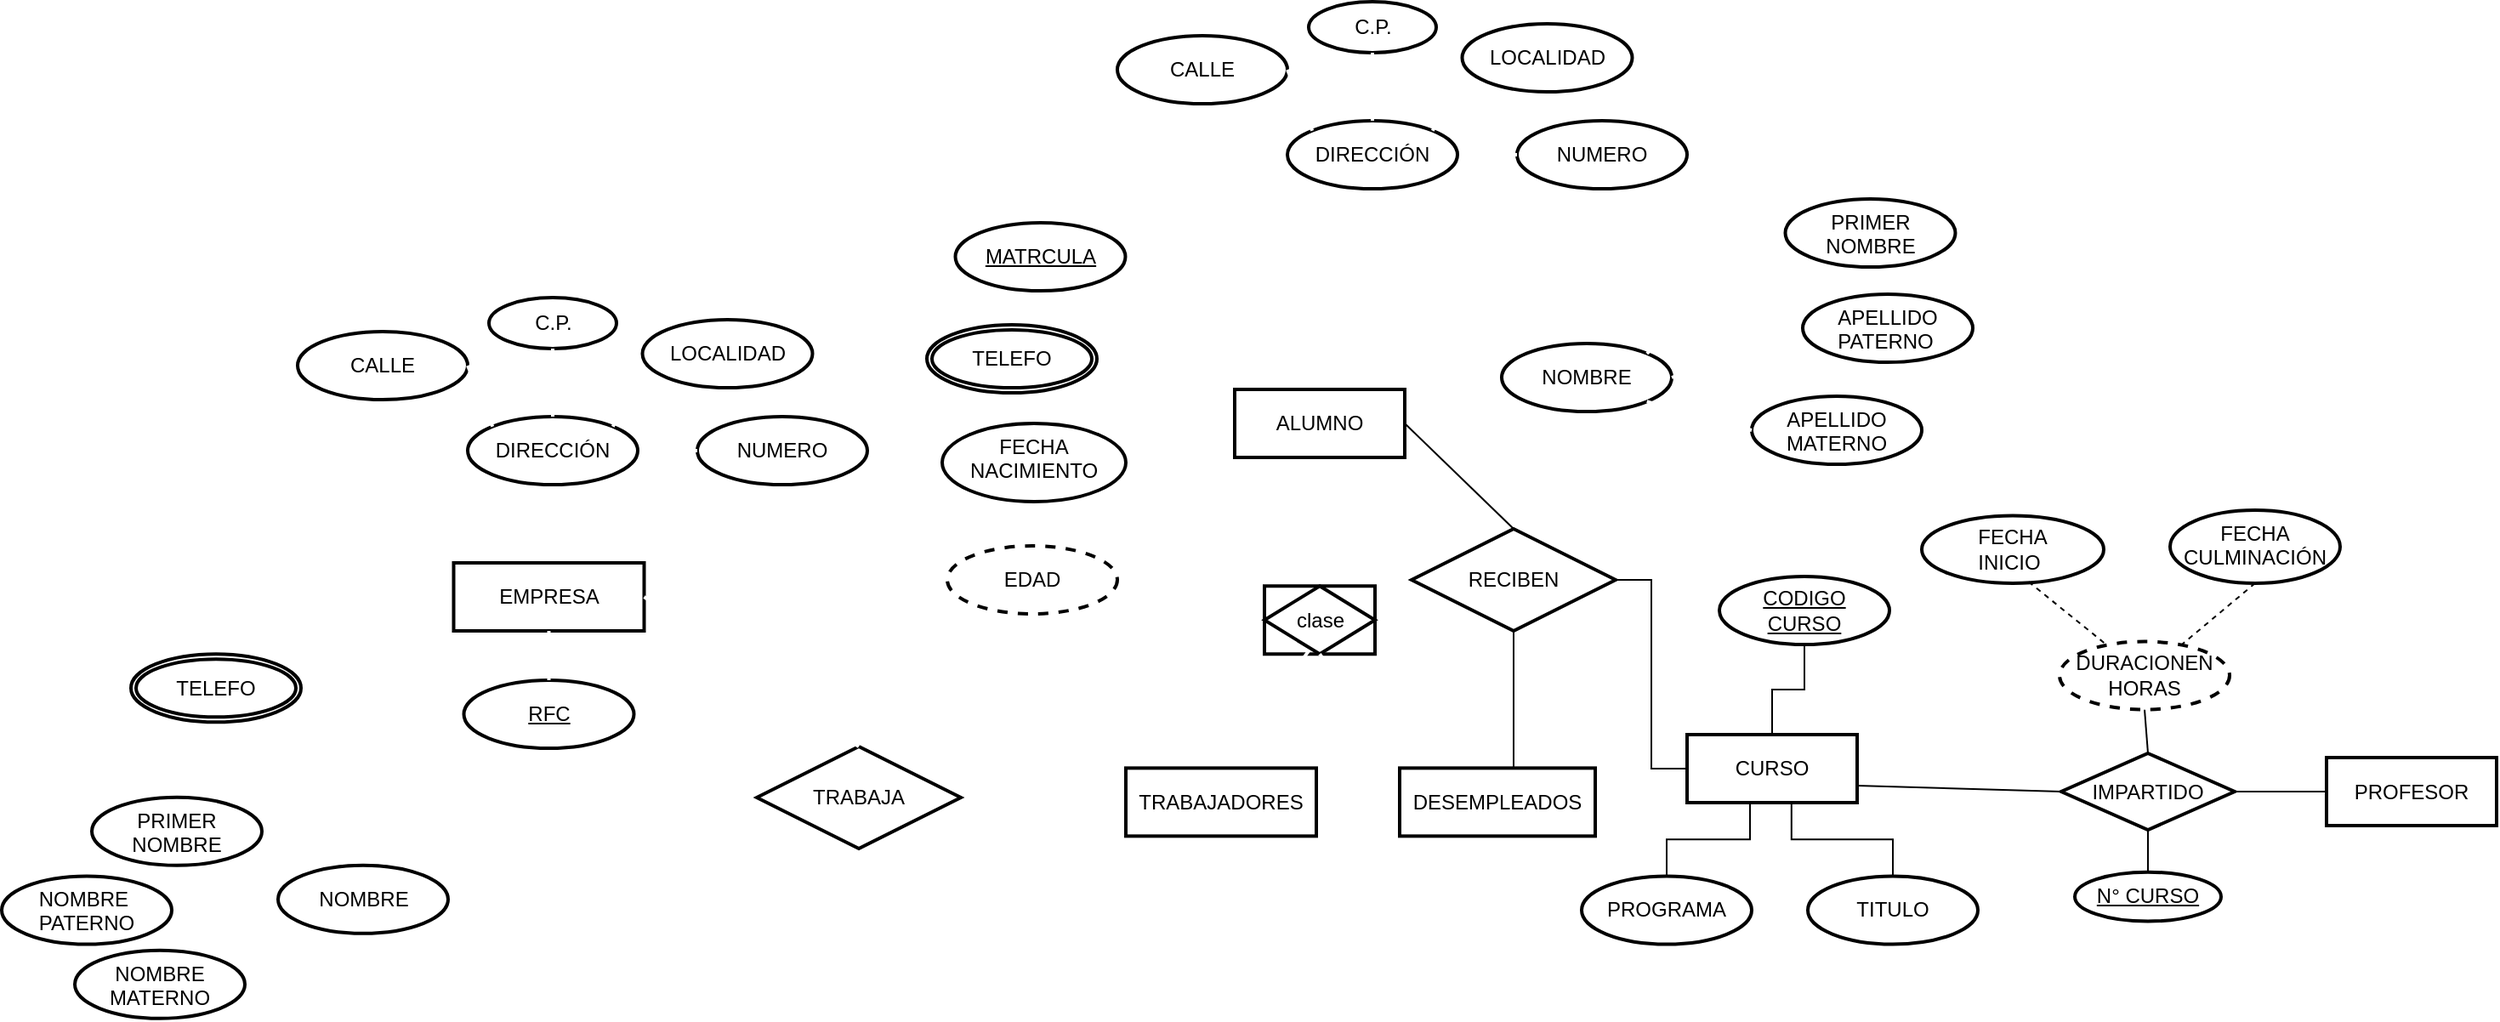 <mxfile version="13.9.9" type="device"><diagram id="2bhFQ5vnJy3k9uLwVD-0" name="Página-1"><mxGraphModel dx="2099" dy="528" grid="0" gridSize="10" guides="1" tooltips="1" connect="1" arrows="1" fold="1" page="1" pageScale="1" pageWidth="1169" pageHeight="827" math="0" shadow="0"><root><mxCell id="0"/><mxCell id="1" parent="0"/><mxCell id="EAojzqrtzJXdcEWDjmv7-23" style="edgeStyle=none;orthogonalLoop=1;jettySize=auto;html=1;exitX=1;exitY=0;exitDx=0;exitDy=0;entryX=0;entryY=0.5;entryDx=0;entryDy=0;endArrow=none;fontSize=12;strokeWidth=2;fillColor=#FFFFFF;strokeColor=#FFFFFF;" parent="1" source="EAojzqrtzJXdcEWDjmv7-1" target="EAojzqrtzJXdcEWDjmv7-16" edge="1"><mxGeometry relative="1" as="geometry"/></mxCell><mxCell id="EAojzqrtzJXdcEWDjmv7-24" style="edgeStyle=none;orthogonalLoop=1;jettySize=auto;html=1;exitX=0.5;exitY=0;exitDx=0;exitDy=0;entryX=0.5;entryY=1;entryDx=0;entryDy=0;endArrow=none;fontSize=12;strokeWidth=2;fillColor=#FFFFFF;strokeColor=#FFFFFF;" parent="1" source="EAojzqrtzJXdcEWDjmv7-1" target="EAojzqrtzJXdcEWDjmv7-15" edge="1"><mxGeometry relative="1" as="geometry"/></mxCell><mxCell id="EAojzqrtzJXdcEWDjmv7-25" style="edgeStyle=none;orthogonalLoop=1;jettySize=auto;html=1;exitX=0;exitY=0;exitDx=0;exitDy=0;endArrow=none;fontSize=12;strokeWidth=2;fillColor=#FFFFFF;strokeColor=#FFFFFF;entryX=1;entryY=0.5;entryDx=0;entryDy=0;" parent="1" source="EAojzqrtzJXdcEWDjmv7-1" target="EAojzqrtzJXdcEWDjmv7-31" edge="1"><mxGeometry relative="1" as="geometry"><mxPoint x="432.25" y="218" as="targetPoint"/></mxGeometry></mxCell><mxCell id="EAojzqrtzJXdcEWDjmv7-5" style="edgeStyle=orthogonalEdgeStyle;orthogonalLoop=1;jettySize=auto;html=1;exitX=0.5;exitY=0;exitDx=0;exitDy=0;entryX=0.5;entryY=1;entryDx=0;entryDy=0;endArrow=none;fontSize=12;strokeWidth=2;fillColor=#FFFFFF;strokeColor=#FFFFFF;" parent="1" source="EAojzqrtzJXdcEWDjmv7-2" target="EAojzqrtzJXdcEWDjmv7-1" edge="1"><mxGeometry relative="1" as="geometry"/></mxCell><mxCell id="EAojzqrtzJXdcEWDjmv7-27" style="edgeStyle=none;rounded=0;orthogonalLoop=1;jettySize=auto;html=1;exitX=1;exitY=0.5;exitDx=0;exitDy=0;entryX=0;entryY=0.5;entryDx=0;entryDy=0;endArrow=none;endFill=0;strokeColor=#FFFFFF;strokeWidth=2;" parent="1" source="EAojzqrtzJXdcEWDjmv7-26" target="EAojzqrtzJXdcEWDjmv7-1" edge="1"><mxGeometry relative="1" as="geometry"/></mxCell><mxCell id="EAojzqrtzJXdcEWDjmv7-30" style="edgeStyle=none;rounded=0;orthogonalLoop=1;jettySize=auto;html=1;exitX=1;exitY=0.5;exitDx=0;exitDy=0;entryX=0.143;entryY=0.986;entryDx=0;entryDy=0;endArrow=none;endFill=0;strokeColor=#FFFFFF;strokeWidth=2;fontColor=#000000;entryPerimeter=0;" parent="1" source="EAojzqrtzJXdcEWDjmv7-29" target="EAojzqrtzJXdcEWDjmv7-1" edge="1"><mxGeometry relative="1" as="geometry"/></mxCell><mxCell id="EAojzqrtzJXdcEWDjmv7-43" style="edgeStyle=none;rounded=0;orthogonalLoop=1;jettySize=auto;html=1;exitX=0;exitY=0.5;exitDx=0;exitDy=0;entryX=1;entryY=0.5;entryDx=0;entryDy=0;endArrow=none;endFill=0;strokeColor=#FFFFFF;strokeWidth=2;fontColor=#000000;dashed=1;" parent="1" source="EAojzqrtzJXdcEWDjmv7-33" edge="1"><mxGeometry relative="1" as="geometry"><mxPoint x="-165.5" y="562.88" as="targetPoint"/></mxGeometry></mxCell><mxCell id="EAojzqrtzJXdcEWDjmv7-44" style="edgeStyle=none;rounded=0;orthogonalLoop=1;jettySize=auto;html=1;exitX=0;exitY=0;exitDx=0;exitDy=0;entryX=1;entryY=0.5;entryDx=0;entryDy=0;endArrow=none;endFill=0;strokeColor=#FFFFFF;strokeWidth=2;fontColor=#000000;dashed=1;" parent="1" source="EAojzqrtzJXdcEWDjmv7-33" target="EAojzqrtzJXdcEWDjmv7-34" edge="1"><mxGeometry relative="1" as="geometry"/></mxCell><mxCell id="EAojzqrtzJXdcEWDjmv7-45" style="edgeStyle=none;rounded=0;orthogonalLoop=1;jettySize=auto;html=1;exitX=0;exitY=1;exitDx=0;exitDy=0;entryX=1;entryY=0.5;entryDx=0;entryDy=0;endArrow=none;endFill=0;strokeColor=#FFFFFF;strokeWidth=2;fontColor=#000000;dashed=1;" parent="1" source="EAojzqrtzJXdcEWDjmv7-33" target="EAojzqrtzJXdcEWDjmv7-36" edge="1"><mxGeometry relative="1" as="geometry"/></mxCell><mxCell id="EAojzqrtzJXdcEWDjmv7-50" style="edgeStyle=none;rounded=0;orthogonalLoop=1;jettySize=auto;html=1;exitX=0.25;exitY=0;exitDx=0;exitDy=0;entryX=0.5;entryY=0;entryDx=0;entryDy=0;endArrow=none;endFill=0;strokeColor=#FFFFFF;strokeWidth=2;fontColor=#000000;" parent="1" source="EAojzqrtzJXdcEWDjmv7-1" edge="1"><mxGeometry relative="1" as="geometry"><mxPoint x="494.25" y="288" as="sourcePoint"/><mxPoint x="519.25" y="288" as="targetPoint"/></mxGeometry></mxCell><mxCell id="EAojzqrtzJXdcEWDjmv7-81" style="edgeStyle=none;rounded=0;orthogonalLoop=1;jettySize=auto;html=1;entryX=0;entryY=1;entryDx=0;entryDy=0;endArrow=none;endFill=0;strokeColor=#FFFFFF;strokeWidth=2;fontColor=#000000;exitX=1;exitY=0.5;exitDx=0;exitDy=0;" parent="1" source="a6nEGVlVIz2e9-5Iop1X-9" target="EAojzqrtzJXdcEWDjmv7-1" edge="1"><mxGeometry relative="1" as="geometry"><mxPoint x="421" y="310" as="sourcePoint"/></mxGeometry></mxCell><mxCell id="EAojzqrtzJXdcEWDjmv7-2" value="&lt;font color=&quot;#000000&quot;&gt;clase&lt;br&gt;&lt;/font&gt;" style="shape=associativeEntity;whiteSpace=wrap;html=1;align=center;strokeColor=#000000;strokeWidth=2;fillColor=#FFFFFF;" parent="1" vertex="1"><mxGeometry x="481.5" y="378.63" width="65" height="40" as="geometry"/></mxCell><mxCell id="EAojzqrtzJXdcEWDjmv7-33" value="&lt;font color=&quot;#000000&quot;&gt;NOMBRE&lt;/font&gt;" style="ellipse;whiteSpace=wrap;html=1;align=center;strokeColor=#000000;strokeWidth=2;fillColor=#FFFFFF;" parent="1" vertex="1"><mxGeometry x="-98.5" y="542.88" width="100" height="40" as="geometry"/></mxCell><mxCell id="EAojzqrtzJXdcEWDjmv7-34" value="&lt;font color=&quot;#000000&quot;&gt;PRIMER&lt;br&gt;NOMBRE&lt;br&gt;&lt;/font&gt;" style="ellipse;whiteSpace=wrap;html=1;align=center;strokeColor=#000000;strokeWidth=2;fillColor=#FFFFFF;verticalAlign=top;" parent="1" vertex="1"><mxGeometry x="-208" y="502.88" width="100" height="40" as="geometry"/></mxCell><mxCell id="EAojzqrtzJXdcEWDjmv7-35" value="&lt;div style=&quot;text-align: justify&quot;&gt;&lt;span style=&quot;color: rgb(0 , 0 , 0)&quot;&gt;NOMBRE&lt;/span&gt;&lt;/div&gt;&lt;font color=&quot;#000000&quot;&gt;&lt;div style=&quot;text-align: justify&quot;&gt;&lt;span&gt;PATERNO&lt;/span&gt;&lt;/div&gt;&lt;div style=&quot;text-align: justify&quot;&gt;&lt;br&gt;&lt;/div&gt;&lt;/font&gt;" style="ellipse;whiteSpace=wrap;html=1;align=center;strokeColor=#000000;strokeWidth=2;fillColor=#FFFFFF;verticalAlign=top;" parent="1" vertex="1"><mxGeometry x="-261" y="549.25" width="100" height="40" as="geometry"/></mxCell><mxCell id="EAojzqrtzJXdcEWDjmv7-36" value="&lt;font color=&quot;#000000&quot;&gt;NOMBRE&lt;br&gt;MATERNO&lt;br&gt;&lt;/font&gt;" style="ellipse;whiteSpace=wrap;html=1;align=center;strokeColor=#000000;strokeWidth=2;fillColor=#FFFFFF;verticalAlign=top;" parent="1" vertex="1"><mxGeometry x="-218" y="592.88" width="100" height="40" as="geometry"/></mxCell><mxCell id="EAojzqrtzJXdcEWDjmv7-37" value="&lt;font color=&quot;#000000&quot;&gt;TELEFO&lt;/font&gt;" style="ellipse;shape=doubleEllipse;margin=3;whiteSpace=wrap;html=1;align=center;strokeWidth=2;fillColor=#FFFFFF;strokeColor=#000000;" parent="1" vertex="1"><mxGeometry x="-185" y="418.63" width="100" height="40" as="geometry"/></mxCell><mxCell id="EAojzqrtzJXdcEWDjmv7-52" value="&lt;font color=&quot;#000000&quot;&gt;CURSO&lt;/font&gt;" style="whiteSpace=wrap;html=1;align=center;fillColor=#FFFFFF;strokeWidth=2;strokeColor=#000000;" parent="1" vertex="1"><mxGeometry x="730" y="466" width="100" height="40" as="geometry"/></mxCell><mxCell id="a6nEGVlVIz2e9-5Iop1X-30" style="edgeStyle=orthogonalEdgeStyle;rounded=0;orthogonalLoop=1;jettySize=auto;html=1;exitX=0.5;exitY=0;exitDx=0;exitDy=0;endArrow=none;endFill=0;entryX=0.37;entryY=1.025;entryDx=0;entryDy=0;entryPerimeter=0;" edge="1" parent="1" source="EAojzqrtzJXdcEWDjmv7-56" target="EAojzqrtzJXdcEWDjmv7-52"><mxGeometry relative="1" as="geometry"><mxPoint x="767" y="515" as="targetPoint"/></mxGeometry></mxCell><mxCell id="EAojzqrtzJXdcEWDjmv7-56" value="&lt;div style=&quot;text-align: justify&quot;&gt;&lt;span style=&quot;color: rgb(0 , 0 , 0)&quot;&gt;PROGRAMA&lt;/span&gt;&lt;/div&gt;" style="ellipse;whiteSpace=wrap;html=1;align=center;strokeColor=#000000;strokeWidth=2;fillColor=#FFFFFF;verticalAlign=middle;" parent="1" vertex="1"><mxGeometry x="668" y="549.25" width="100" height="40" as="geometry"/></mxCell><mxCell id="a6nEGVlVIz2e9-5Iop1X-31" style="edgeStyle=orthogonalEdgeStyle;rounded=0;orthogonalLoop=1;jettySize=auto;html=1;exitX=0.5;exitY=0;exitDx=0;exitDy=0;endArrow=none;endFill=0;entryX=0.614;entryY=0.991;entryDx=0;entryDy=0;entryPerimeter=0;" edge="1" parent="1" source="EAojzqrtzJXdcEWDjmv7-58" target="EAojzqrtzJXdcEWDjmv7-52"><mxGeometry relative="1" as="geometry"><mxPoint x="831.524" y="505.524" as="targetPoint"/></mxGeometry></mxCell><mxCell id="EAojzqrtzJXdcEWDjmv7-58" value="&lt;div style=&quot;text-align: justify&quot;&gt;&lt;span style=&quot;color: rgb(0 , 0 , 0)&quot;&gt;TITULO&lt;/span&gt;&lt;/div&gt;" style="ellipse;whiteSpace=wrap;html=1;align=center;strokeColor=#000000;strokeWidth=2;fillColor=#FFFFFF;verticalAlign=middle;" parent="1" vertex="1"><mxGeometry x="801" y="549.25" width="100" height="40" as="geometry"/></mxCell><mxCell id="a6nEGVlVIz2e9-5Iop1X-35" style="edgeStyle=none;rounded=0;orthogonalLoop=1;jettySize=auto;html=1;exitX=0.5;exitY=0;exitDx=0;exitDy=0;entryX=0.5;entryY=1;entryDx=0;entryDy=0;endArrow=none;endFill=0;" edge="1" parent="1" source="a6nEGVlVIz2e9-5Iop1X-38" target="a6nEGVlVIz2e9-5Iop1X-22"><mxGeometry relative="1" as="geometry"><mxPoint x="1084" y="558" as="sourcePoint"/></mxGeometry></mxCell><mxCell id="EAojzqrtzJXdcEWDjmv7-1" value="&lt;font color=&quot;#000000&quot;&gt;ALUMNO&lt;/font&gt;" style="whiteSpace=wrap;html=1;align=center;fillColor=#FFFFFF;strokeWidth=2;strokeColor=#000000;" parent="1" vertex="1"><mxGeometry x="464" y="263" width="100" height="40" as="geometry"/></mxCell><mxCell id="EAojzqrtzJXdcEWDjmv7-92" style="edgeStyle=none;rounded=0;orthogonalLoop=1;jettySize=auto;html=1;exitX=1;exitY=0.5;exitDx=0;exitDy=0;entryX=0;entryY=0.5;entryDx=0;entryDy=0;endArrow=none;endFill=0;strokeColor=#FFFFFF;strokeWidth=2;fontColor=#000000;" parent="1" source="EAojzqrtzJXdcEWDjmv7-87" target="EAojzqrtzJXdcEWDjmv7-6" edge="1"><mxGeometry relative="1" as="geometry"/></mxCell><mxCell id="EAojzqrtzJXdcEWDjmv7-87" value="TRABAJA" style="shape=rhombus;perimeter=rhombusPerimeter;whiteSpace=wrap;html=1;align=center;strokeColor=#000000;strokeWidth=2;fillColor=#FFFFFF;fontColor=#000000;" parent="1" vertex="1"><mxGeometry x="183" y="473" width="120" height="60" as="geometry"/></mxCell><mxCell id="8J6_lxpnhO6cnS__7ATa-8" style="rounded=0;orthogonalLoop=1;jettySize=auto;html=1;exitX=0.5;exitY=0;exitDx=0;exitDy=0;entryX=1;entryY=0.5;entryDx=0;entryDy=0;endArrow=none;endFill=0;" parent="1" source="EAojzqrtzJXdcEWDjmv7-112" target="EAojzqrtzJXdcEWDjmv7-1" edge="1"><mxGeometry relative="1" as="geometry"/></mxCell><mxCell id="a6nEGVlVIz2e9-5Iop1X-43" style="edgeStyle=elbowEdgeStyle;rounded=0;orthogonalLoop=1;jettySize=auto;html=1;endArrow=none;endFill=0;entryX=0;entryY=0.5;entryDx=0;entryDy=0;" edge="1" parent="1" source="EAojzqrtzJXdcEWDjmv7-112" target="EAojzqrtzJXdcEWDjmv7-52"><mxGeometry relative="1" as="geometry"><mxPoint x="648" y="427.667" as="targetPoint"/></mxGeometry></mxCell><mxCell id="a6nEGVlVIz2e9-5Iop1X-44" value="" style="edgeStyle=elbowEdgeStyle;rounded=0;orthogonalLoop=1;jettySize=auto;html=1;endArrow=none;endFill=0;exitX=0.5;exitY=1;exitDx=0;exitDy=0;" edge="1" parent="1" source="EAojzqrtzJXdcEWDjmv7-112" target="EAojzqrtzJXdcEWDjmv7-7"><mxGeometry relative="1" as="geometry"/></mxCell><mxCell id="EAojzqrtzJXdcEWDjmv7-112" value="RECIBEN" style="shape=rhombus;perimeter=rhombusPerimeter;whiteSpace=wrap;html=1;align=center;strokeColor=#000000;strokeWidth=2;fillColor=#FFFFFF;fontColor=#000000;" parent="1" vertex="1"><mxGeometry x="568" y="345" width="120" height="60" as="geometry"/></mxCell><mxCell id="EAojzqrtzJXdcEWDjmv7-132" value="" style="group" parent="1" vertex="1" connectable="0"><mxGeometry x="395" y="35" width="335" height="110" as="geometry"/></mxCell><mxCell id="EAojzqrtzJXdcEWDjmv7-70" style="edgeStyle=none;rounded=0;orthogonalLoop=1;jettySize=auto;html=1;exitX=0.5;exitY=0;exitDx=0;exitDy=0;endArrow=none;endFill=0;strokeColor=#FFFFFF;strokeWidth=2;fontColor=#000000;" parent="EAojzqrtzJXdcEWDjmv7-132" source="EAojzqrtzJXdcEWDjmv7-67" target="EAojzqrtzJXdcEWDjmv7-67" edge="1"><mxGeometry relative="1" as="geometry"/></mxCell><mxCell id="EAojzqrtzJXdcEWDjmv7-71" style="edgeStyle=none;rounded=0;orthogonalLoop=1;jettySize=auto;html=1;exitX=0.5;exitY=0;exitDx=0;exitDy=0;endArrow=none;endFill=0;strokeColor=#FFFFFF;strokeWidth=2;fontColor=#000000;" parent="EAojzqrtzJXdcEWDjmv7-132" edge="1"><mxGeometry relative="1" as="geometry"><mxPoint x="280" as="sourcePoint"/><mxPoint x="280" as="targetPoint"/></mxGeometry></mxCell><mxCell id="EAojzqrtzJXdcEWDjmv7-15" value="&lt;font color=&quot;#000000&quot;&gt;DIRECCIÓN&lt;/font&gt;" style="ellipse;whiteSpace=wrap;html=1;align=center;strokeColor=#000000;strokeWidth=2;fillColor=#FFFFFF;" parent="EAojzqrtzJXdcEWDjmv7-132" vertex="1"><mxGeometry x="100" y="70" width="100" height="40" as="geometry"/></mxCell><mxCell id="EAojzqrtzJXdcEWDjmv7-66" value="&lt;font color=&quot;#000000&quot;&gt;CALLE&lt;/font&gt;" style="ellipse;whiteSpace=wrap;html=1;align=center;strokeColor=#000000;strokeWidth=2;fillColor=#FFFFFF;" parent="EAojzqrtzJXdcEWDjmv7-132" vertex="1"><mxGeometry y="20" width="100" height="40" as="geometry"/></mxCell><mxCell id="EAojzqrtzJXdcEWDjmv7-74" style="edgeStyle=none;rounded=0;orthogonalLoop=1;jettySize=auto;html=1;exitX=1;exitY=0.5;exitDx=0;exitDy=0;entryX=0;entryY=0;entryDx=0;entryDy=0;endArrow=none;endFill=0;strokeColor=#FFFFFF;strokeWidth=2;fontColor=#000000;dashed=1;" parent="EAojzqrtzJXdcEWDjmv7-132" source="EAojzqrtzJXdcEWDjmv7-66" target="EAojzqrtzJXdcEWDjmv7-15" edge="1"><mxGeometry relative="1" as="geometry"/></mxCell><mxCell id="EAojzqrtzJXdcEWDjmv7-67" value="&lt;font color=&quot;#000000&quot;&gt;LOCALIDAD&lt;/font&gt;" style="ellipse;whiteSpace=wrap;html=1;align=center;strokeColor=#000000;strokeWidth=2;fillColor=#FFFFFF;" parent="EAojzqrtzJXdcEWDjmv7-132" vertex="1"><mxGeometry x="202.75" y="13" width="100" height="40" as="geometry"/></mxCell><mxCell id="EAojzqrtzJXdcEWDjmv7-75" style="edgeStyle=none;rounded=0;orthogonalLoop=1;jettySize=auto;html=1;exitX=1;exitY=0;exitDx=0;exitDy=0;entryX=-0.012;entryY=0.785;entryDx=0;entryDy=0;entryPerimeter=0;endArrow=none;endFill=0;strokeColor=#FFFFFF;strokeWidth=2;fontColor=#000000;dashed=1;" parent="EAojzqrtzJXdcEWDjmv7-132" source="EAojzqrtzJXdcEWDjmv7-15" target="EAojzqrtzJXdcEWDjmv7-67" edge="1"><mxGeometry relative="1" as="geometry"/></mxCell><mxCell id="EAojzqrtzJXdcEWDjmv7-68" value="&lt;font color=&quot;#000000&quot;&gt;C.P.&lt;/font&gt;" style="ellipse;whiteSpace=wrap;html=1;align=center;strokeColor=#000000;strokeWidth=2;fillColor=#FFFFFF;" parent="EAojzqrtzJXdcEWDjmv7-132" vertex="1"><mxGeometry x="112.5" width="75" height="30" as="geometry"/></mxCell><mxCell id="EAojzqrtzJXdcEWDjmv7-73" style="edgeStyle=none;rounded=0;orthogonalLoop=1;jettySize=auto;html=1;exitX=0.5;exitY=1;exitDx=0;exitDy=0;entryX=0.5;entryY=0;entryDx=0;entryDy=0;endArrow=none;endFill=0;strokeColor=#FFFFFF;strokeWidth=2;fontColor=#000000;dashed=1;" parent="EAojzqrtzJXdcEWDjmv7-132" source="EAojzqrtzJXdcEWDjmv7-68" target="EAojzqrtzJXdcEWDjmv7-15" edge="1"><mxGeometry relative="1" as="geometry"/></mxCell><mxCell id="EAojzqrtzJXdcEWDjmv7-72" value="&lt;font color=&quot;#000000&quot;&gt;NUMERO&lt;/font&gt;" style="ellipse;whiteSpace=wrap;html=1;align=center;strokeColor=#000000;strokeWidth=2;fillColor=#FFFFFF;" parent="EAojzqrtzJXdcEWDjmv7-132" vertex="1"><mxGeometry x="235" y="70" width="100" height="40" as="geometry"/></mxCell><mxCell id="EAojzqrtzJXdcEWDjmv7-76" style="edgeStyle=none;rounded=0;orthogonalLoop=1;jettySize=auto;html=1;exitX=0;exitY=0.5;exitDx=0;exitDy=0;entryX=1;entryY=0.5;entryDx=0;entryDy=0;endArrow=none;endFill=0;strokeColor=#FFFFFF;strokeWidth=2;fontColor=#000000;dashed=1;" parent="EAojzqrtzJXdcEWDjmv7-132" source="EAojzqrtzJXdcEWDjmv7-72" target="EAojzqrtzJXdcEWDjmv7-15" edge="1"><mxGeometry relative="1" as="geometry"/></mxCell><mxCell id="EAojzqrtzJXdcEWDjmv7-133" value="" style="group" parent="1" vertex="1" connectable="0"><mxGeometry x="-87" y="209" width="335" height="265" as="geometry"/></mxCell><mxCell id="EAojzqrtzJXdcEWDjmv7-38" value="RFC" style="ellipse;whiteSpace=wrap;html=1;align=center;fontStyle=4;strokeColor=#000000;strokeWidth=2;fillColor=#FFFFFF;fontColor=#000000;" parent="EAojzqrtzJXdcEWDjmv7-133" vertex="1"><mxGeometry x="97.75" y="225" width="100" height="40" as="geometry"/></mxCell><mxCell id="EAojzqrtzJXdcEWDjmv7-104" style="edgeStyle=none;rounded=0;orthogonalLoop=1;jettySize=auto;html=1;endArrow=none;endFill=0;strokeColor=#FFFFFF;strokeWidth=2;fontColor=#000000;" parent="EAojzqrtzJXdcEWDjmv7-133" target="EAojzqrtzJXdcEWDjmv7-99" edge="1"><mxGeometry relative="1" as="geometry"><mxPoint x="147.75" y="156" as="sourcePoint"/></mxGeometry></mxCell><mxCell id="EAojzqrtzJXdcEWDjmv7-90" value="&lt;font color=&quot;#000000&quot;&gt;EMPRESA&lt;/font&gt;" style="whiteSpace=wrap;html=1;align=center;fillColor=#FFFFFF;strokeWidth=2;strokeColor=#000000;" parent="EAojzqrtzJXdcEWDjmv7-133" vertex="1"><mxGeometry x="91.75" y="156" width="112" height="40" as="geometry"/></mxCell><mxCell id="EAojzqrtzJXdcEWDjmv7-108" style="edgeStyle=none;rounded=0;orthogonalLoop=1;jettySize=auto;html=1;exitX=0.5;exitY=0;exitDx=0;exitDy=0;entryX=0.5;entryY=1;entryDx=0;entryDy=0;endArrow=none;endFill=0;strokeColor=#FFFFFF;strokeWidth=2;fontColor=#000000;" parent="EAojzqrtzJXdcEWDjmv7-133" source="EAojzqrtzJXdcEWDjmv7-38" target="EAojzqrtzJXdcEWDjmv7-90" edge="1"><mxGeometry relative="1" as="geometry"/></mxCell><mxCell id="EAojzqrtzJXdcEWDjmv7-96" style="edgeStyle=none;rounded=0;orthogonalLoop=1;jettySize=auto;html=1;exitX=0.5;exitY=0;exitDx=0;exitDy=0;endArrow=none;endFill=0;strokeColor=#FFFFFF;strokeWidth=2;fontColor=#000000;" parent="EAojzqrtzJXdcEWDjmv7-133" source="EAojzqrtzJXdcEWDjmv7-101" target="EAojzqrtzJXdcEWDjmv7-101" edge="1"><mxGeometry relative="1" as="geometry"/></mxCell><mxCell id="EAojzqrtzJXdcEWDjmv7-97" style="edgeStyle=none;rounded=0;orthogonalLoop=1;jettySize=auto;html=1;exitX=0.5;exitY=0;exitDx=0;exitDy=0;endArrow=none;endFill=0;strokeColor=#FFFFFF;strokeWidth=2;fontColor=#000000;" parent="EAojzqrtzJXdcEWDjmv7-133" edge="1"><mxGeometry relative="1" as="geometry"><mxPoint x="280" as="sourcePoint"/><mxPoint x="280" as="targetPoint"/></mxGeometry></mxCell><mxCell id="EAojzqrtzJXdcEWDjmv7-99" value="&lt;font color=&quot;#000000&quot;&gt;DIRECCIÓN&lt;/font&gt;" style="ellipse;whiteSpace=wrap;html=1;align=center;strokeColor=#000000;strokeWidth=2;fillColor=#FFFFFF;" parent="EAojzqrtzJXdcEWDjmv7-133" vertex="1"><mxGeometry x="100" y="70" width="100" height="40" as="geometry"/></mxCell><mxCell id="EAojzqrtzJXdcEWDjmv7-100" value="&lt;font color=&quot;#000000&quot;&gt;CALLE&lt;/font&gt;" style="ellipse;whiteSpace=wrap;html=1;align=center;strokeColor=#000000;strokeWidth=2;fillColor=#FFFFFF;" parent="EAojzqrtzJXdcEWDjmv7-133" vertex="1"><mxGeometry y="20" width="100" height="40" as="geometry"/></mxCell><mxCell id="EAojzqrtzJXdcEWDjmv7-94" style="edgeStyle=none;rounded=0;orthogonalLoop=1;jettySize=auto;html=1;exitX=1;exitY=0.5;exitDx=0;exitDy=0;entryX=0;entryY=0;entryDx=0;entryDy=0;endArrow=none;endFill=0;strokeColor=#FFFFFF;strokeWidth=2;fontColor=#000000;dashed=1;" parent="EAojzqrtzJXdcEWDjmv7-133" source="EAojzqrtzJXdcEWDjmv7-100" target="EAojzqrtzJXdcEWDjmv7-99" edge="1"><mxGeometry relative="1" as="geometry"/></mxCell><mxCell id="EAojzqrtzJXdcEWDjmv7-101" value="&lt;font color=&quot;#000000&quot;&gt;LOCALIDAD&lt;/font&gt;" style="ellipse;whiteSpace=wrap;html=1;align=center;strokeColor=#000000;strokeWidth=2;fillColor=#FFFFFF;" parent="EAojzqrtzJXdcEWDjmv7-133" vertex="1"><mxGeometry x="202.75" y="13" width="100" height="40" as="geometry"/></mxCell><mxCell id="EAojzqrtzJXdcEWDjmv7-93" style="edgeStyle=none;rounded=0;orthogonalLoop=1;jettySize=auto;html=1;exitX=1;exitY=0;exitDx=0;exitDy=0;entryX=-0.012;entryY=0.785;entryDx=0;entryDy=0;entryPerimeter=0;endArrow=none;endFill=0;strokeColor=#FFFFFF;strokeWidth=2;fontColor=#000000;dashed=1;" parent="EAojzqrtzJXdcEWDjmv7-133" source="EAojzqrtzJXdcEWDjmv7-99" target="EAojzqrtzJXdcEWDjmv7-101" edge="1"><mxGeometry relative="1" as="geometry"/></mxCell><mxCell id="EAojzqrtzJXdcEWDjmv7-102" value="&lt;font color=&quot;#000000&quot;&gt;C.P.&lt;/font&gt;" style="ellipse;whiteSpace=wrap;html=1;align=center;strokeColor=#000000;strokeWidth=2;fillColor=#FFFFFF;" parent="EAojzqrtzJXdcEWDjmv7-133" vertex="1"><mxGeometry x="112.5" width="75" height="30" as="geometry"/></mxCell><mxCell id="EAojzqrtzJXdcEWDjmv7-95" style="edgeStyle=none;rounded=0;orthogonalLoop=1;jettySize=auto;html=1;exitX=0.5;exitY=1;exitDx=0;exitDy=0;entryX=0.5;entryY=0;entryDx=0;entryDy=0;endArrow=none;endFill=0;strokeColor=#FFFFFF;strokeWidth=2;fontColor=#000000;dashed=1;" parent="EAojzqrtzJXdcEWDjmv7-133" source="EAojzqrtzJXdcEWDjmv7-102" target="EAojzqrtzJXdcEWDjmv7-99" edge="1"><mxGeometry relative="1" as="geometry"/></mxCell><mxCell id="EAojzqrtzJXdcEWDjmv7-103" value="&lt;font color=&quot;#000000&quot;&gt;NUMERO&lt;/font&gt;" style="ellipse;whiteSpace=wrap;html=1;align=center;strokeColor=#000000;strokeWidth=2;fillColor=#FFFFFF;" parent="EAojzqrtzJXdcEWDjmv7-133" vertex="1"><mxGeometry x="235" y="70" width="100" height="40" as="geometry"/></mxCell><mxCell id="EAojzqrtzJXdcEWDjmv7-98" style="edgeStyle=none;rounded=0;orthogonalLoop=1;jettySize=auto;html=1;exitX=0;exitY=0.5;exitDx=0;exitDy=0;entryX=1;entryY=0.5;entryDx=0;entryDy=0;endArrow=none;endFill=0;strokeColor=#FFFFFF;strokeWidth=2;fontColor=#000000;dashed=1;" parent="EAojzqrtzJXdcEWDjmv7-133" source="EAojzqrtzJXdcEWDjmv7-103" target="EAojzqrtzJXdcEWDjmv7-99" edge="1"><mxGeometry relative="1" as="geometry"/></mxCell><mxCell id="EAojzqrtzJXdcEWDjmv7-91" style="edgeStyle=none;rounded=0;orthogonalLoop=1;jettySize=auto;html=1;exitX=1;exitY=0.5;exitDx=0;exitDy=0;endArrow=none;endFill=0;strokeColor=#FFFFFF;strokeWidth=2;fontColor=#000000;entryX=0.5;entryY=0;entryDx=0;entryDy=0;" parent="1" source="EAojzqrtzJXdcEWDjmv7-90" target="EAojzqrtzJXdcEWDjmv7-87" edge="1"><mxGeometry relative="1" as="geometry"><mxPoint x="321.75" y="164" as="targetPoint"/></mxGeometry></mxCell><mxCell id="EAojzqrtzJXdcEWDjmv7-83" style="edgeStyle=none;rounded=0;orthogonalLoop=1;jettySize=auto;html=1;exitX=0.5;exitY=0;exitDx=0;exitDy=0;endArrow=none;endFill=0;strokeColor=#FFFFFF;strokeWidth=2;fontColor=#000000;entryX=0.399;entryY=0.958;entryDx=0;entryDy=0;entryPerimeter=0;" parent="1" source="EAojzqrtzJXdcEWDjmv7-6" target="EAojzqrtzJXdcEWDjmv7-2" edge="1"><mxGeometry relative="1" as="geometry"><mxPoint x="502" y="431" as="targetPoint"/></mxGeometry></mxCell><mxCell id="EAojzqrtzJXdcEWDjmv7-84" style="edgeStyle=none;rounded=0;orthogonalLoop=1;jettySize=auto;html=1;exitX=0;exitY=0;exitDx=0;exitDy=0;endArrow=none;endFill=0;strokeColor=#FFFFFF;strokeWidth=2;fontColor=#000000;entryX=0.5;entryY=1;entryDx=0;entryDy=0;" parent="1" source="EAojzqrtzJXdcEWDjmv7-7" target="EAojzqrtzJXdcEWDjmv7-2" edge="1"><mxGeometry relative="1" as="geometry"><mxPoint x="547" y="426" as="targetPoint"/></mxGeometry></mxCell><mxCell id="EAojzqrtzJXdcEWDjmv7-6" value="&lt;font color=&quot;#000000&quot;&gt;TRABAJADORES&lt;/font&gt;" style="whiteSpace=wrap;html=1;align=center;fillColor=#FFFFFF;strokeWidth=2;strokeColor=#000000;" parent="1" vertex="1"><mxGeometry x="400" y="485.68" width="112" height="40" as="geometry"/></mxCell><mxCell id="EAojzqrtzJXdcEWDjmv7-7" value="&lt;font color=&quot;#000000&quot;&gt;DESEMPLEADOS&lt;/font&gt;" style="whiteSpace=wrap;html=1;align=center;fillColor=#FFFFFF;strokeWidth=2;strokeColor=#000000;" parent="1" vertex="1"><mxGeometry x="561" y="485.68" width="115" height="40" as="geometry"/></mxCell><mxCell id="EAojzqrtzJXdcEWDjmv7-26" value="&lt;font color=&quot;#000000&quot;&gt;TELEFO&lt;/font&gt;" style="ellipse;shape=doubleEllipse;margin=3;whiteSpace=wrap;html=1;align=center;strokeWidth=2;fillColor=#FFFFFF;strokeColor=#000000;" parent="1" vertex="1"><mxGeometry x="283" y="225" width="100" height="40" as="geometry"/></mxCell><mxCell id="EAojzqrtzJXdcEWDjmv7-29" value="EDAD" style="ellipse;whiteSpace=wrap;html=1;align=center;dashed=1;strokeColor=#000000;strokeWidth=2;fillColor=#FFFFFF;fontColor=#000000;" parent="1" vertex="1"><mxGeometry x="295" y="355" width="100" height="40" as="geometry"/></mxCell><mxCell id="EAojzqrtzJXdcEWDjmv7-31" value="MATRCULA" style="ellipse;whiteSpace=wrap;html=1;align=center;fontStyle=4;strokeColor=#000000;strokeWidth=2;fillColor=#FFFFFF;fontColor=#000000;" parent="1" vertex="1"><mxGeometry x="299.75" y="165" width="100" height="40" as="geometry"/></mxCell><mxCell id="EAojzqrtzJXdcEWDjmv7-16" value="&lt;font color=&quot;#000000&quot;&gt;NOMBRE&lt;/font&gt;" style="ellipse;whiteSpace=wrap;html=1;align=center;strokeColor=#000000;strokeWidth=2;fillColor=#FFFFFF;" parent="1" vertex="1"><mxGeometry x="621" y="236" width="100" height="40" as="geometry"/></mxCell><mxCell id="EAojzqrtzJXdcEWDjmv7-17" value="&lt;font color=&quot;#000000&quot;&gt;PRIMER&lt;br&gt;NOMBRE&lt;br&gt;&lt;/font&gt;" style="ellipse;whiteSpace=wrap;html=1;align=center;strokeColor=#000000;strokeWidth=2;fillColor=#FFFFFF;verticalAlign=top;" parent="1" vertex="1"><mxGeometry x="787.75" y="151" width="100" height="40" as="geometry"/></mxCell><mxCell id="EAojzqrtzJXdcEWDjmv7-20" style="orthogonalLoop=1;jettySize=auto;html=1;exitX=1;exitY=0;exitDx=0;exitDy=0;entryX=0;entryY=0.5;entryDx=0;entryDy=0;endArrow=none;fontSize=12;strokeWidth=2;fillColor=#FFFFFF;strokeColor=#FFFFFF;dashed=1;" parent="1" source="EAojzqrtzJXdcEWDjmv7-16" target="EAojzqrtzJXdcEWDjmv7-17" edge="1"><mxGeometry x="645" y="203" as="geometry"><mxPoint x="751.7" y="224.68" as="targetPoint"/></mxGeometry></mxCell><mxCell id="EAojzqrtzJXdcEWDjmv7-18" value="&lt;div style=&quot;text-align: justify&quot;&gt;&lt;span style=&quot;color: rgb(0 , 0 , 0)&quot;&gt;APELLIDO&lt;/span&gt;&lt;/div&gt;&lt;font color=&quot;#000000&quot;&gt;&lt;div style=&quot;text-align: justify&quot;&gt;&lt;span&gt;PATERNO&lt;/span&gt;&lt;/div&gt;&lt;div style=&quot;text-align: justify&quot;&gt;&lt;br&gt;&lt;/div&gt;&lt;/font&gt;" style="ellipse;whiteSpace=wrap;html=1;align=center;strokeColor=#000000;strokeWidth=2;fillColor=#FFFFFF;verticalAlign=top;" parent="1" vertex="1"><mxGeometry x="798" y="207" width="100" height="40" as="geometry"/></mxCell><mxCell id="EAojzqrtzJXdcEWDjmv7-21" style="edgeStyle=none;orthogonalLoop=1;jettySize=auto;html=1;exitX=1;exitY=0.5;exitDx=0;exitDy=0;entryX=0;entryY=0.5;entryDx=0;entryDy=0;endArrow=none;fontSize=12;strokeWidth=2;fillColor=#FFFFFF;strokeColor=#FFFFFF;dashed=1;" parent="1" source="EAojzqrtzJXdcEWDjmv7-16" target="EAojzqrtzJXdcEWDjmv7-18" edge="1"><mxGeometry x="645" y="203" as="geometry"/></mxCell><mxCell id="EAojzqrtzJXdcEWDjmv7-19" value="&lt;font color=&quot;#000000&quot;&gt;APELLIDO&lt;br&gt;MATERNO&lt;br&gt;&lt;/font&gt;" style="ellipse;whiteSpace=wrap;html=1;align=center;strokeColor=#000000;strokeWidth=2;fillColor=#FFFFFF;verticalAlign=top;" parent="1" vertex="1"><mxGeometry x="768" y="267" width="100" height="40" as="geometry"/></mxCell><mxCell id="EAojzqrtzJXdcEWDjmv7-22" style="edgeStyle=none;orthogonalLoop=1;jettySize=auto;html=1;exitX=0;exitY=0.5;exitDx=0;exitDy=0;entryX=1;entryY=1;entryDx=0;entryDy=0;endArrow=none;fontSize=12;strokeWidth=2;fillColor=#FFFFFF;strokeColor=#FFFFFF;dashed=1;" parent="1" source="EAojzqrtzJXdcEWDjmv7-19" target="EAojzqrtzJXdcEWDjmv7-16" edge="1"><mxGeometry x="645" y="203" as="geometry"/></mxCell><mxCell id="a6nEGVlVIz2e9-5Iop1X-9" value="&lt;font color=&quot;#000000&quot;&gt;FECHA NACIMIENTO&lt;br&gt;&lt;/font&gt;" style="ellipse;whiteSpace=wrap;html=1;align=center;strokeColor=#000000;strokeWidth=2;fillColor=#FFFFFF;verticalAlign=top;" vertex="1" parent="1"><mxGeometry x="292" y="283" width="108" height="46" as="geometry"/></mxCell><mxCell id="a6nEGVlVIz2e9-5Iop1X-14" style="edgeStyle=orthogonalEdgeStyle;rounded=0;orthogonalLoop=1;jettySize=auto;html=1;exitX=0.5;exitY=1;exitDx=0;exitDy=0;entryX=0.5;entryY=0;entryDx=0;entryDy=0;endArrow=none;endFill=0;" edge="1" parent="1" source="EAojzqrtzJXdcEWDjmv7-53" target="EAojzqrtzJXdcEWDjmv7-52"><mxGeometry relative="1" as="geometry"/></mxCell><mxCell id="EAojzqrtzJXdcEWDjmv7-53" value="CODIGO&lt;br&gt;CURSO" style="ellipse;whiteSpace=wrap;html=1;align=center;fontStyle=4;strokeColor=#000000;strokeWidth=2;fillColor=#FFFFFF;fontColor=#000000;" parent="1" vertex="1"><mxGeometry x="749" y="373" width="100" height="40" as="geometry"/></mxCell><mxCell id="a6nEGVlVIz2e9-5Iop1X-32" style="rounded=0;orthogonalLoop=1;jettySize=auto;html=1;exitX=0;exitY=0.5;exitDx=0;exitDy=0;entryX=1;entryY=0.75;entryDx=0;entryDy=0;endArrow=none;endFill=0;" edge="1" parent="1" source="a6nEGVlVIz2e9-5Iop1X-22" target="EAojzqrtzJXdcEWDjmv7-52"><mxGeometry relative="1" as="geometry"/></mxCell><mxCell id="a6nEGVlVIz2e9-5Iop1X-33" style="rounded=0;orthogonalLoop=1;jettySize=auto;html=1;exitX=1;exitY=0.5;exitDx=0;exitDy=0;entryX=0;entryY=0.5;entryDx=0;entryDy=0;endArrow=none;endFill=0;" edge="1" parent="1" source="a6nEGVlVIz2e9-5Iop1X-22" target="a6nEGVlVIz2e9-5Iop1X-24"><mxGeometry relative="1" as="geometry"/></mxCell><mxCell id="a6nEGVlVIz2e9-5Iop1X-34" style="edgeStyle=none;rounded=0;orthogonalLoop=1;jettySize=auto;html=1;exitX=0.5;exitY=0;exitDx=0;exitDy=0;entryX=0.5;entryY=1;entryDx=0;entryDy=0;endArrow=none;endFill=0;" edge="1" parent="1" source="a6nEGVlVIz2e9-5Iop1X-22" target="EAojzqrtzJXdcEWDjmv7-126"><mxGeometry relative="1" as="geometry"/></mxCell><mxCell id="a6nEGVlVIz2e9-5Iop1X-22" value="IMPARTIDO" style="shape=rhombus;perimeter=rhombusPerimeter;whiteSpace=wrap;html=1;align=center;strokeColor=#000000;strokeWidth=2;fillColor=#FFFFFF;fontColor=#000000;" vertex="1" parent="1"><mxGeometry x="950" y="477" width="102" height="45" as="geometry"/></mxCell><mxCell id="a6nEGVlVIz2e9-5Iop1X-24" value="&lt;font color=&quot;#000000&quot;&gt;PROFESOR&lt;/font&gt;" style="whiteSpace=wrap;html=1;align=center;fillColor=#FFFFFF;strokeWidth=2;strokeColor=#000000;" vertex="1" parent="1"><mxGeometry x="1106" y="479.5" width="100" height="40" as="geometry"/></mxCell><mxCell id="a6nEGVlVIz2e9-5Iop1X-38" value="&lt;font color=&quot;#000000&quot;&gt;N° CURSO&lt;/font&gt;" style="ellipse;whiteSpace=wrap;html=1;align=center;fontStyle=4;fillColor=#FFFFFF;strokeColor=#000000;strokeWidth=2;" vertex="1" parent="1"><mxGeometry x="958" y="546.88" width="86" height="28.88" as="geometry"/></mxCell><mxCell id="a6nEGVlVIz2e9-5Iop1X-41" value="" style="group" vertex="1" connectable="0" parent="1"><mxGeometry x="868" y="334" width="246" height="117.25" as="geometry"/></mxCell><mxCell id="EAojzqrtzJXdcEWDjmv7-59" value="&lt;div style=&quot;text-align: justify&quot;&gt;&lt;span style=&quot;color: rgb(0 , 0 , 0)&quot;&gt;FECHA&lt;/span&gt;&lt;/div&gt;&lt;div style=&quot;text-align: justify&quot;&gt;&lt;span style=&quot;color: rgb(0 , 0 , 0)&quot;&gt;INICIO&lt;/span&gt;&lt;/div&gt;" style="ellipse;whiteSpace=wrap;html=1;align=center;strokeColor=#000000;strokeWidth=2;fillColor=#FFFFFF;verticalAlign=middle;rotation=0;" parent="a6nEGVlVIz2e9-5Iop1X-41" vertex="1"><mxGeometry y="3.25" width="107" height="39.75" as="geometry"/></mxCell><mxCell id="EAojzqrtzJXdcEWDjmv7-60" value="&lt;div&gt;&lt;span style=&quot;color: rgb(0 , 0 , 0)&quot;&gt;FECHA&lt;/span&gt;&lt;/div&gt;&lt;div&gt;&lt;font color=&quot;#000000&quot;&gt;CULMINACIÓN&lt;/font&gt;&lt;/div&gt;" style="ellipse;whiteSpace=wrap;html=1;align=center;strokeColor=#000000;strokeWidth=2;fillColor=#FFFFFF;verticalAlign=top;rotation=0;" parent="a6nEGVlVIz2e9-5Iop1X-41" vertex="1"><mxGeometry x="146" width="100" height="43" as="geometry"/></mxCell><mxCell id="EAojzqrtzJXdcEWDjmv7-126" value="DURACIONEN HORAS" style="ellipse;whiteSpace=wrap;html=1;align=center;dashed=1;strokeColor=#000000;strokeWidth=2;fillColor=#FFFFFF;fontColor=#000000;rotation=0;" parent="a6nEGVlVIz2e9-5Iop1X-41" vertex="1"><mxGeometry x="81" y="77.25" width="100" height="40" as="geometry"/></mxCell><mxCell id="a6nEGVlVIz2e9-5Iop1X-12" style="rounded=0;orthogonalLoop=1;jettySize=auto;html=1;exitX=0.587;exitY=0.978;exitDx=0;exitDy=0;endArrow=none;endFill=0;dashed=1;exitPerimeter=0;" edge="1" parent="a6nEGVlVIz2e9-5Iop1X-41" source="EAojzqrtzJXdcEWDjmv7-59" target="EAojzqrtzJXdcEWDjmv7-126"><mxGeometry x="97" y="-92.13" as="geometry"/></mxCell><mxCell id="a6nEGVlVIz2e9-5Iop1X-13" style="rounded=0;orthogonalLoop=1;jettySize=auto;html=1;endArrow=none;endFill=0;dashed=1;exitX=0.5;exitY=1;exitDx=0;exitDy=0;" edge="1" parent="a6nEGVlVIz2e9-5Iop1X-41" source="EAojzqrtzJXdcEWDjmv7-60" target="EAojzqrtzJXdcEWDjmv7-126"><mxGeometry x="92" y="-45.13" as="geometry"><mxPoint x="182.169" y="42.667" as="sourcePoint"/></mxGeometry></mxCell></root></mxGraphModel></diagram></mxfile>